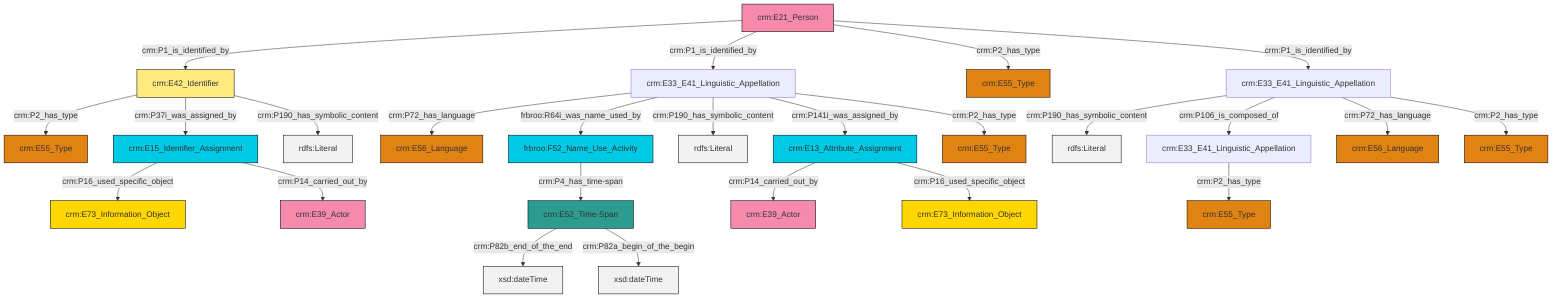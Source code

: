 graph TD
classDef Literal fill:#f2f2f2,stroke:#000000;
classDef CRM_Entity fill:#FFFFFF,stroke:#000000;
classDef Temporal_Entity fill:#00C9E6, stroke:#000000;
classDef Type fill:#E18312, stroke:#000000;
classDef Time-Span fill:#2C9C91, stroke:#000000;
classDef Appellation fill:#FFEB7F, stroke:#000000;
classDef Place fill:#008836, stroke:#000000;
classDef Persistent_Item fill:#B266B2, stroke:#000000;
classDef Conceptual_Object fill:#FFD700, stroke:#000000;
classDef Physical_Thing fill:#D2B48C, stroke:#000000;
classDef Actor fill:#f58aad, stroke:#000000;
classDef PC_Classes fill:#4ce600, stroke:#000000;
classDef Multi fill:#cccccc,stroke:#000000;

0["crm:E33_E41_Linguistic_Appellation"]:::Default -->|crm:P2_has_type| 2["crm:E55_Type"]:::Type
7["crm:E33_E41_Linguistic_Appellation"]:::Default -->|crm:P72_has_language| 8["crm:E56_Language"]:::Type
9["crm:E15_Identifier_Assignment"]:::Temporal_Entity -->|crm:P16_used_specific_object| 10["crm:E73_Information_Object"]:::Conceptual_Object
11["crm:E42_Identifier"]:::Appellation -->|crm:P2_has_type| 3["crm:E55_Type"]:::Type
12["crm:E13_Attribute_Assignment"]:::Temporal_Entity -->|crm:P14_carried_out_by| 5["crm:E39_Actor"]:::Actor
13["crm:E33_E41_Linguistic_Appellation"]:::Default -->|crm:P190_has_symbolic_content| 14[rdfs:Literal]:::Literal
9["crm:E15_Identifier_Assignment"]:::Temporal_Entity -->|crm:P14_carried_out_by| 17["crm:E39_Actor"]:::Actor
11["crm:E42_Identifier"]:::Appellation -->|crm:P37i_was_assigned_by| 9["crm:E15_Identifier_Assignment"]:::Temporal_Entity
12["crm:E13_Attribute_Assignment"]:::Temporal_Entity -->|crm:P16_used_specific_object| 15["crm:E73_Information_Object"]:::Conceptual_Object
20["crm:E21_Person"]:::Actor -->|crm:P1_is_identified_by| 11["crm:E42_Identifier"]:::Appellation
7["crm:E33_E41_Linguistic_Appellation"]:::Default -->|frbroo:R64i_was_name_used_by| 21["frbroo:F52_Name_Use_Activity"]:::Temporal_Entity
20["crm:E21_Person"]:::Actor -->|crm:P1_is_identified_by| 7["crm:E33_E41_Linguistic_Appellation"]:::Default
20["crm:E21_Person"]:::Actor -->|crm:P2_has_type| 27["crm:E55_Type"]:::Type
7["crm:E33_E41_Linguistic_Appellation"]:::Default -->|crm:P190_has_symbolic_content| 28[rdfs:Literal]:::Literal
7["crm:E33_E41_Linguistic_Appellation"]:::Default -->|crm:P141i_was_assigned_by| 12["crm:E13_Attribute_Assignment"]:::Temporal_Entity
24["crm:E52_Time-Span"]:::Time-Span -->|crm:P82b_end_of_the_end| 31[xsd:dateTime]:::Literal
20["crm:E21_Person"]:::Actor -->|crm:P1_is_identified_by| 13["crm:E33_E41_Linguistic_Appellation"]:::Default
11["crm:E42_Identifier"]:::Appellation -->|crm:P190_has_symbolic_content| 39[rdfs:Literal]:::Literal
13["crm:E33_E41_Linguistic_Appellation"]:::Default -->|crm:P106_is_composed_of| 0["crm:E33_E41_Linguistic_Appellation"]:::Default
24["crm:E52_Time-Span"]:::Time-Span -->|crm:P82a_begin_of_the_begin| 40[xsd:dateTime]:::Literal
13["crm:E33_E41_Linguistic_Appellation"]:::Default -->|crm:P72_has_language| 41["crm:E56_Language"]:::Type
7["crm:E33_E41_Linguistic_Appellation"]:::Default -->|crm:P2_has_type| 34["crm:E55_Type"]:::Type
13["crm:E33_E41_Linguistic_Appellation"]:::Default -->|crm:P2_has_type| 18["crm:E55_Type"]:::Type
21["frbroo:F52_Name_Use_Activity"]:::Temporal_Entity -->|crm:P4_has_time-span| 24["crm:E52_Time-Span"]:::Time-Span